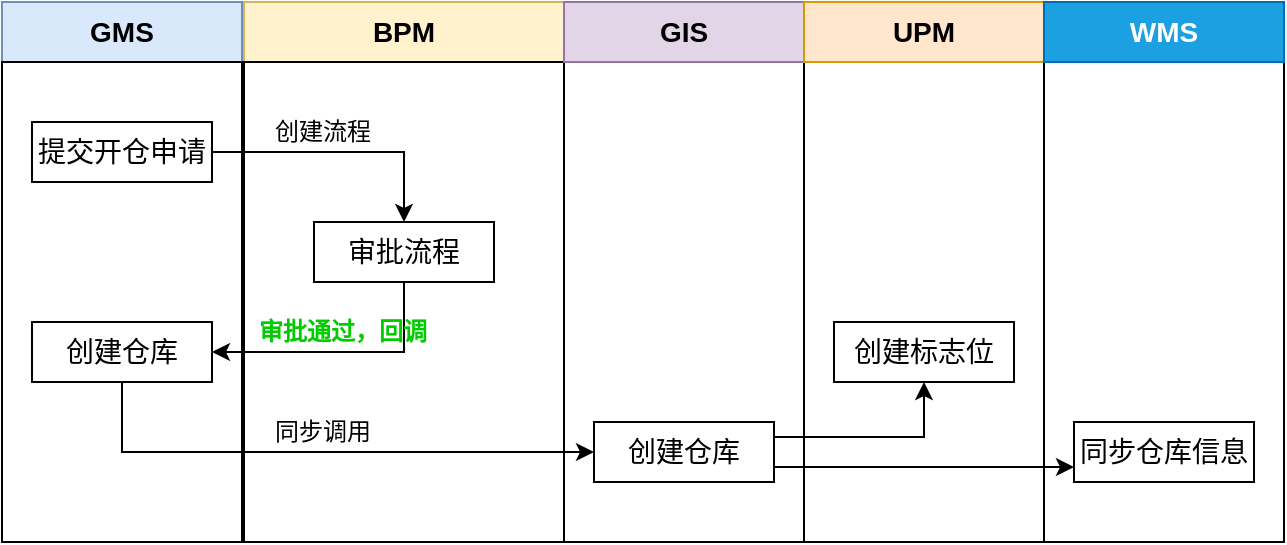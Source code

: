 <mxfile version="14.1.8" type="github">
  <diagram id="IrUyzjFClOPs3Q5wZ73R" name="Page-1">
    <mxGraphModel dx="786" dy="514" grid="1" gridSize="10" guides="1" tooltips="1" connect="1" arrows="1" fold="1" page="1" pageScale="1" pageWidth="827" pageHeight="1169" math="0" shadow="0">
      <root>
        <mxCell id="0" />
        <mxCell id="1" parent="0" />
        <mxCell id="fnAD9OHytDD-qgIkkwbS-27" value="" style="rounded=0;whiteSpace=wrap;html=1;" vertex="1" parent="1">
          <mxGeometry x="671" y="110" width="120" height="240" as="geometry" />
        </mxCell>
        <mxCell id="fnAD9OHytDD-qgIkkwbS-23" value="" style="rounded=0;whiteSpace=wrap;html=1;" vertex="1" parent="1">
          <mxGeometry x="551" y="110" width="120" height="240" as="geometry" />
        </mxCell>
        <mxCell id="fnAD9OHytDD-qgIkkwbS-18" value="" style="rounded=0;whiteSpace=wrap;html=1;" vertex="1" parent="1">
          <mxGeometry x="431" y="110" width="120" height="240" as="geometry" />
        </mxCell>
        <mxCell id="fnAD9OHytDD-qgIkkwbS-1" value="GMS" style="rounded=0;whiteSpace=wrap;html=1;fillColor=#dae8fc;strokeColor=#6c8ebf;fontSize=14;fontStyle=1" vertex="1" parent="1">
          <mxGeometry x="150" y="80" width="120" height="30" as="geometry" />
        </mxCell>
        <mxCell id="fnAD9OHytDD-qgIkkwbS-2" value="" style="rounded=0;whiteSpace=wrap;html=1;" vertex="1" parent="1">
          <mxGeometry x="150" y="110" width="120" height="240" as="geometry" />
        </mxCell>
        <mxCell id="fnAD9OHytDD-qgIkkwbS-3" value="BPM" style="rounded=0;whiteSpace=wrap;html=1;fillColor=#fff2cc;strokeColor=#d6b656;fontSize=14;fontStyle=1" vertex="1" parent="1">
          <mxGeometry x="271" y="80" width="160" height="30" as="geometry" />
        </mxCell>
        <mxCell id="fnAD9OHytDD-qgIkkwbS-4" value="" style="rounded=0;whiteSpace=wrap;html=1;" vertex="1" parent="1">
          <mxGeometry x="271" y="110" width="160" height="240" as="geometry" />
        </mxCell>
        <mxCell id="fnAD9OHytDD-qgIkkwbS-7" style="edgeStyle=orthogonalEdgeStyle;rounded=0;orthogonalLoop=1;jettySize=auto;html=1;exitX=1;exitY=0.5;exitDx=0;exitDy=0;entryX=0.5;entryY=0;entryDx=0;entryDy=0;fontSize=14;" edge="1" parent="1" source="fnAD9OHytDD-qgIkkwbS-5" target="fnAD9OHytDD-qgIkkwbS-6">
          <mxGeometry relative="1" as="geometry" />
        </mxCell>
        <mxCell id="fnAD9OHytDD-qgIkkwbS-5" value="提交开仓申请" style="rounded=0;whiteSpace=wrap;html=1;fontSize=14;" vertex="1" parent="1">
          <mxGeometry x="165" y="140" width="90" height="30" as="geometry" />
        </mxCell>
        <mxCell id="fnAD9OHytDD-qgIkkwbS-9" style="edgeStyle=orthogonalEdgeStyle;rounded=0;orthogonalLoop=1;jettySize=auto;html=1;exitX=0.5;exitY=1;exitDx=0;exitDy=0;entryX=1;entryY=0.5;entryDx=0;entryDy=0;fontSize=14;" edge="1" parent="1" source="fnAD9OHytDD-qgIkkwbS-6" target="fnAD9OHytDD-qgIkkwbS-8">
          <mxGeometry relative="1" as="geometry" />
        </mxCell>
        <mxCell id="fnAD9OHytDD-qgIkkwbS-6" value="审批流程" style="rounded=0;whiteSpace=wrap;html=1;fontSize=14;" vertex="1" parent="1">
          <mxGeometry x="306" y="190" width="90" height="30" as="geometry" />
        </mxCell>
        <mxCell id="fnAD9OHytDD-qgIkkwbS-21" style="edgeStyle=orthogonalEdgeStyle;rounded=0;orthogonalLoop=1;jettySize=auto;html=1;exitX=0.5;exitY=1;exitDx=0;exitDy=0;entryX=0;entryY=0.5;entryDx=0;entryDy=0;fontSize=12;fontColor=#000000;" edge="1" parent="1" source="fnAD9OHytDD-qgIkkwbS-8" target="fnAD9OHytDD-qgIkkwbS-19">
          <mxGeometry relative="1" as="geometry" />
        </mxCell>
        <mxCell id="fnAD9OHytDD-qgIkkwbS-8" value="创建仓库" style="rounded=0;whiteSpace=wrap;html=1;fontSize=14;" vertex="1" parent="1">
          <mxGeometry x="165" y="240" width="90" height="30" as="geometry" />
        </mxCell>
        <mxCell id="fnAD9OHytDD-qgIkkwbS-15" value="审批通过，回调" style="text;html=1;align=center;verticalAlign=middle;resizable=0;points=[];autosize=1;fontSize=12;fontColor=#00CC00;fontStyle=1" vertex="1" parent="1">
          <mxGeometry x="270" y="235" width="100" height="20" as="geometry" />
        </mxCell>
        <mxCell id="fnAD9OHytDD-qgIkkwbS-16" value="创建流程" style="text;html=1;align=center;verticalAlign=middle;resizable=0;points=[];autosize=1;fontSize=12;fontStyle=0" vertex="1" parent="1">
          <mxGeometry x="280" y="135" width="60" height="20" as="geometry" />
        </mxCell>
        <mxCell id="fnAD9OHytDD-qgIkkwbS-17" value="GIS" style="rounded=0;whiteSpace=wrap;html=1;fillColor=#e1d5e7;strokeColor=#9673a6;fontSize=14;fontStyle=1" vertex="1" parent="1">
          <mxGeometry x="431" y="80" width="120" height="30" as="geometry" />
        </mxCell>
        <mxCell id="fnAD9OHytDD-qgIkkwbS-31" style="edgeStyle=orthogonalEdgeStyle;rounded=0;orthogonalLoop=1;jettySize=auto;html=1;exitX=1;exitY=0.75;exitDx=0;exitDy=0;entryX=0;entryY=0.75;entryDx=0;entryDy=0;fontSize=12;fontColor=#000000;" edge="1" parent="1" source="fnAD9OHytDD-qgIkkwbS-19" target="fnAD9OHytDD-qgIkkwbS-30">
          <mxGeometry relative="1" as="geometry" />
        </mxCell>
        <mxCell id="fnAD9OHytDD-qgIkkwbS-32" style="edgeStyle=orthogonalEdgeStyle;rounded=0;orthogonalLoop=1;jettySize=auto;html=1;exitX=1;exitY=0.25;exitDx=0;exitDy=0;entryX=0.5;entryY=1;entryDx=0;entryDy=0;fontSize=12;fontColor=#000000;" edge="1" parent="1" source="fnAD9OHytDD-qgIkkwbS-19" target="fnAD9OHytDD-qgIkkwbS-25">
          <mxGeometry relative="1" as="geometry" />
        </mxCell>
        <mxCell id="fnAD9OHytDD-qgIkkwbS-19" value="创建仓库" style="rounded=0;whiteSpace=wrap;html=1;fontSize=14;" vertex="1" parent="1">
          <mxGeometry x="446" y="290" width="90" height="30" as="geometry" />
        </mxCell>
        <mxCell id="fnAD9OHytDD-qgIkkwbS-22" value="同步调用" style="text;html=1;align=center;verticalAlign=middle;resizable=0;points=[];autosize=1;fontSize=12;fontColor=#000000;" vertex="1" parent="1">
          <mxGeometry x="280" y="285" width="60" height="20" as="geometry" />
        </mxCell>
        <mxCell id="fnAD9OHytDD-qgIkkwbS-24" value="UPM" style="rounded=0;whiteSpace=wrap;html=1;fillColor=#ffe6cc;strokeColor=#d79b00;fontSize=14;fontStyle=1" vertex="1" parent="1">
          <mxGeometry x="551" y="80" width="120" height="30" as="geometry" />
        </mxCell>
        <mxCell id="fnAD9OHytDD-qgIkkwbS-25" value="创建标志位" style="rounded=0;whiteSpace=wrap;html=1;fontSize=14;" vertex="1" parent="1">
          <mxGeometry x="566" y="240" width="90" height="30" as="geometry" />
        </mxCell>
        <mxCell id="fnAD9OHytDD-qgIkkwbS-28" value="WMS" style="rounded=0;whiteSpace=wrap;html=1;fillColor=#1ba1e2;strokeColor=#006EAF;fontSize=14;fontStyle=1;fontColor=#ffffff;" vertex="1" parent="1">
          <mxGeometry x="671" y="80" width="120" height="30" as="geometry" />
        </mxCell>
        <mxCell id="fnAD9OHytDD-qgIkkwbS-30" value="同步仓库信息" style="rounded=0;whiteSpace=wrap;html=1;fontSize=14;" vertex="1" parent="1">
          <mxGeometry x="686" y="290" width="90" height="30" as="geometry" />
        </mxCell>
      </root>
    </mxGraphModel>
  </diagram>
</mxfile>
